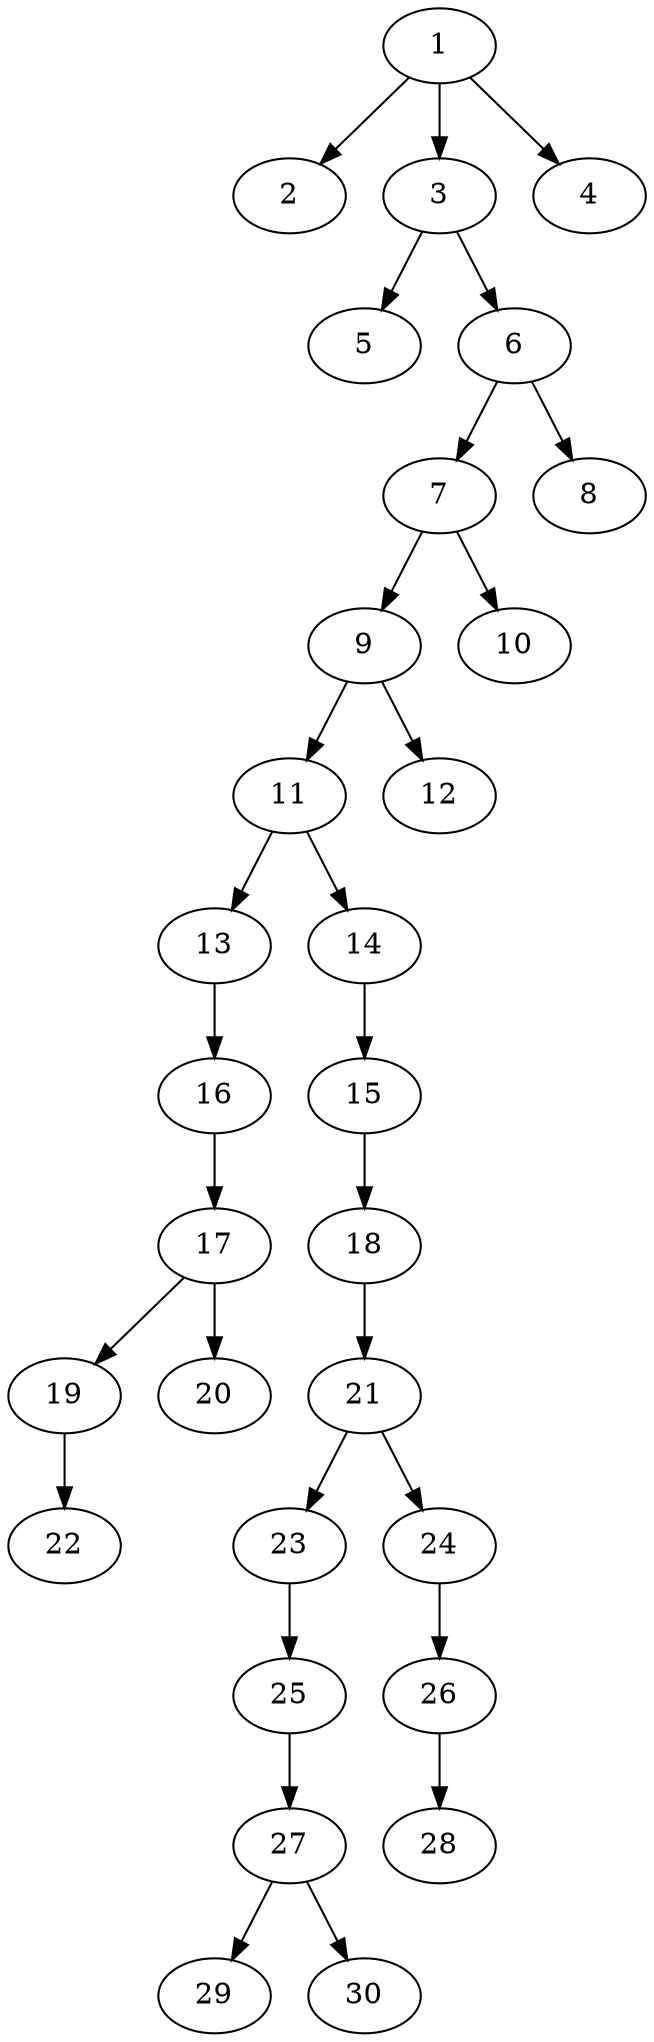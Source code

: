 // DAG automatically generated by daggen at Wed Apr 12 12:21:06 2017
// ./daggen --dot -n 30 --jump=3 --fat=0.2 --regularity=0.4 --density=0.2 
digraph G {
  1 [size="109461586101", alpha="0.04"]
  1 -> 2 [size ="209715200"]
  1 -> 3 [size ="209715200"]
  1 -> 4 [size ="209715200"]
  2 [size="454313123117", alpha="0.01"]
  3 [size="1191178827280", alpha="0.15"]
  3 -> 5 [size ="838860800"]
  3 -> 6 [size ="838860800"]
  4 [size="97849500108", alpha="0.09"]
  5 [size="27916662034", alpha="0.09"]
  6 [size="1192248932136", alpha="0.06"]
  6 -> 7 [size ="838860800"]
  6 -> 8 [size ="838860800"]
  7 [size="90398268323", alpha="0.11"]
  7 -> 9 [size ="209715200"]
  7 -> 10 [size ="209715200"]
  8 [size="2249077724", alpha="0.13"]
  9 [size="115603345711", alpha="0.01"]
  9 -> 11 [size ="209715200"]
  9 -> 12 [size ="209715200"]
  10 [size="43421227386", alpha="0.16"]
  11 [size="782757789696", alpha="0.01"]
  11 -> 13 [size ="679477248"]
  11 -> 14 [size ="679477248"]
  12 [size="782757789696", alpha="0.12"]
  13 [size="29828003281", alpha="0.19"]
  13 -> 16 [size ="838860800"]
  14 [size="68719476736", alpha="0.13"]
  14 -> 15 [size ="134217728"]
  15 [size="16402112277", alpha="0.19"]
  15 -> 18 [size ="411041792"]
  16 [size="760191363672", alpha="0.02"]
  16 -> 17 [size ="536870912"]
  17 [size="27242476459", alpha="0.19"]
  17 -> 19 [size ="33554432"]
  17 -> 20 [size ="33554432"]
  18 [size="6800335505", alpha="0.06"]
  18 -> 21 [size ="301989888"]
  19 [size="282630365775", alpha="0.09"]
  19 -> 22 [size ="411041792"]
  20 [size="549755813888", alpha="0.15"]
  21 [size="62680703127", alpha="0.14"]
  21 -> 23 [size ="209715200"]
  21 -> 24 [size ="209715200"]
  22 [size="18358722918", alpha="0.03"]
  23 [size="11498716335", alpha="0.05"]
  23 -> 25 [size ="301989888"]
  24 [size="10483840551", alpha="0.09"]
  24 -> 26 [size ="209715200"]
  25 [size="121636534764", alpha="0.16"]
  25 -> 27 [size ="134217728"]
  26 [size="782757789696", alpha="0.09"]
  26 -> 28 [size ="679477248"]
  27 [size="271134423021", alpha="0.06"]
  27 -> 29 [size ="301989888"]
  27 -> 30 [size ="301989888"]
  28 [size="134217728000", alpha="0.15"]
  29 [size="40808779709", alpha="0.10"]
  30 [size="27530323790", alpha="0.04"]
}
